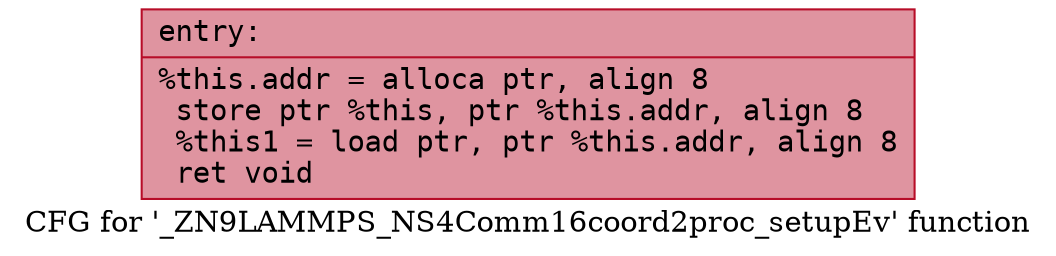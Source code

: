 digraph "CFG for '_ZN9LAMMPS_NS4Comm16coord2proc_setupEv' function" {
	label="CFG for '_ZN9LAMMPS_NS4Comm16coord2proc_setupEv' function";

	Node0x5652912815a0 [shape=record,color="#b70d28ff", style=filled, fillcolor="#b70d2870" fontname="Courier",label="{entry:\l|  %this.addr = alloca ptr, align 8\l  store ptr %this, ptr %this.addr, align 8\l  %this1 = load ptr, ptr %this.addr, align 8\l  ret void\l}"];
}
